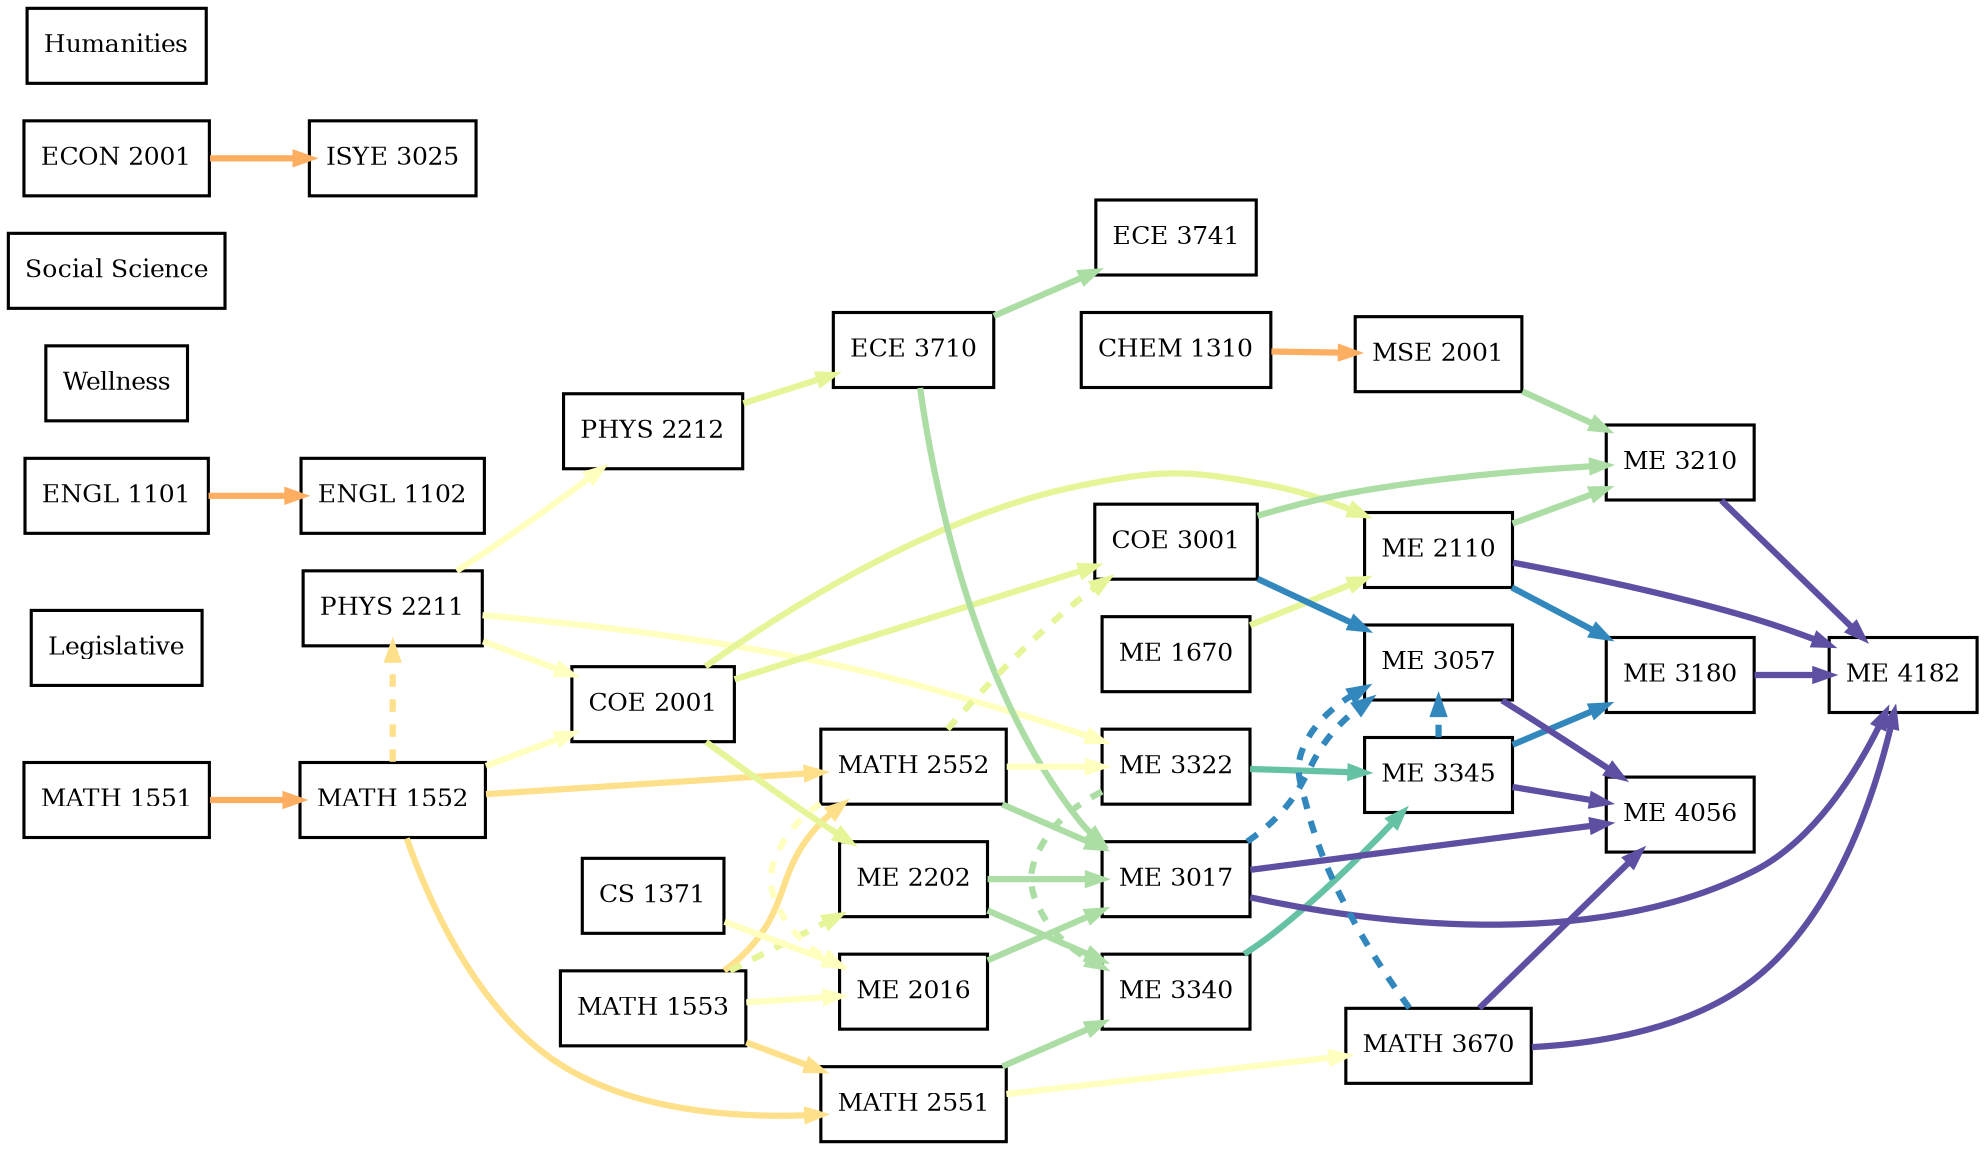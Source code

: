 digraph Curriculum {
	node [color=black colorscheme=spectral11 fontsize=12 penwidth=1.5 shape=box]
	edge [arrowsize=0.65 colorscheme=spectral11 penwidth=3]
	rankdir=LR
	"CHEM 1310" [fillcolor=3]
	"MATH 1551" [fillcolor=3]
	"MATH 1553" [fillcolor=3]
	Legislative [fillcolor=3]
	"ENGL 1101" [fillcolor=3]
	Wellness [fillcolor=3]
	"PHYS 2211" [fillcolor=5]
	"MATH 1552" -> "PHYS 2211" [color=5 constraint=false style=dashed]
	"MATH 1552" [fillcolor=4]
	"MATH 1551" -> "MATH 1552" [color=4 style=solid]
	"CS 1371" [fillcolor=3]
	"ME 1670" [fillcolor=3]
	"ENGL 1102" [fillcolor=4]
	"ENGL 1101" -> "ENGL 1102" [color=4 style=solid]
	"PHYS 2212" [fillcolor=6]
	"PHYS 2211" -> "PHYS 2212" [color=6 style=solid]
	"MATH 2551" [fillcolor=5]
	"MATH 1552" -> "MATH 2551" [color=5 style=solid]
	"MATH 1553" -> "MATH 2551" [color=5 style=solid]
	"ME 2110" [fillcolor=7]
	"ME 1670" -> "ME 2110" [color=7 style=solid]
	"COE 2001" -> "ME 2110" [color=7 style=solid]
	"MSE 2001" [fillcolor=4]
	"CHEM 1310" -> "MSE 2001" [color=4 style=solid]
	"COE 2001" [fillcolor=6]
	"MATH 1552" -> "COE 2001" [color=6 style=solid]
	"PHYS 2211" -> "COE 2001" [color=6 style=solid]
	"ECE 3710" [fillcolor=7]
	"PHYS 2212" -> "ECE 3710" [color=7 style=solid]
	"MATH 2552" [fillcolor=5]
	"MATH 1552" -> "MATH 2552" [color=5 style=solid]
	"MATH 1553" -> "MATH 2552" [color=5 style=solid]
	"ME 2016" [fillcolor=6]
	"MATH 1553" -> "ME 2016" [color=6 style=solid]
	"MATH 2552" -> "ME 2016" [color=6 constraint=false style=dashed]
	"CS 1371" -> "ME 2016" [color=6 style=solid]
	"ME 2202" [fillcolor=7]
	"COE 2001" -> "ME 2202" [color=7 style=solid]
	"MATH 1553" -> "ME 2202" [color=7 constraint=false style=dashed]
	"Social Science" [fillcolor=3]
	"ECE 3741" [fillcolor=8]
	"ECE 3710" -> "ECE 3741" [color=8 style=solid]
	"COE 3001" [fillcolor=7]
	"COE 2001" -> "COE 3001" [color=7 style=solid]
	"MATH 2552" -> "COE 3001" [color=7 constraint=false style=dashed]
	"ME 3322" [fillcolor=6]
	"PHYS 2211" -> "ME 3322" [color=6 style=solid]
	"MATH 2552" -> "ME 3322" [color=6 style=solid]
	"ME 3340" [fillcolor=8]
	"ME 2202" -> "ME 3340" [color=8 style=solid]
	"MATH 2551" -> "ME 3340" [color=8 style=solid]
	"ME 3322" -> "ME 3340" [color=8 constraint=false style=dashed]
	"ECON 2001" [fillcolor=3]
	Humanities [fillcolor=3]
	"ME 3017" [fillcolor=8]
	"ME 2202" -> "ME 3017" [color=8 style=solid]
	"ME 2016" -> "ME 3017" [color=8 style=solid]
	"MATH 2552" -> "ME 3017" [color=8 style=solid]
	"ECE 3710" -> "ME 3017" [color=8 style=solid]
	"ME 3345" [fillcolor=9]
	"ME 3322" -> "ME 3345" [color=9 style=solid]
	"ME 3340" -> "ME 3345" [color=9 style=solid]
	"ME 3057" [fillcolor=10]
	"COE 3001" -> "ME 3057" [color=10 style=solid]
	"ME 3017" -> "ME 3057" [color=10 constraint=false style=dashed]
	"ME 3345" -> "ME 3057" [color=10 constraint=false style=dashed]
	"MATH 3670" -> "ME 3057" [color=10 constraint=false style=dashed]
	"ISYE 3025" [fillcolor=4]
	"ECON 2001" -> "ISYE 3025" [color=4 style=solid]
	"MATH 3670" [fillcolor=6]
	"MATH 2551" -> "MATH 3670" [color=6 style=solid]
	"ME 3180" [fillcolor=10]
	"ME 2110" -> "ME 3180" [color=10 style=solid]
	"ME 3345" -> "ME 3180" [color=10 style=solid]
	"ME 3210" [fillcolor=8]
	"MSE 2001" -> "ME 3210" [color=8 style=solid]
	"ME 2110" -> "ME 3210" [color=8 style=solid]
	"COE 3001" -> "ME 3210" [color=8 style=solid]
	"ME 4056" [fillcolor=11]
	"ME 3057" -> "ME 4056" [color=11 style=solid]
	"ME 3345" -> "ME 4056" [color=11 style=solid]
	"ME 3017" -> "ME 4056" [color=11 style=solid]
	"MATH 3670" -> "ME 4056" [color=11 style=solid]
	"ME 4182" [fillcolor=11]
	"ME 3210" -> "ME 4182" [color=11 style=solid]
	"ME 3180" -> "ME 4182" [color=11 style=solid]
	"ME 3017" -> "ME 4182" [color=11 style=solid]
	"MATH 3670" -> "ME 4182" [color=11 style=solid]
	"ME 2110" -> "ME 4182" [color=11 style=solid]
}
